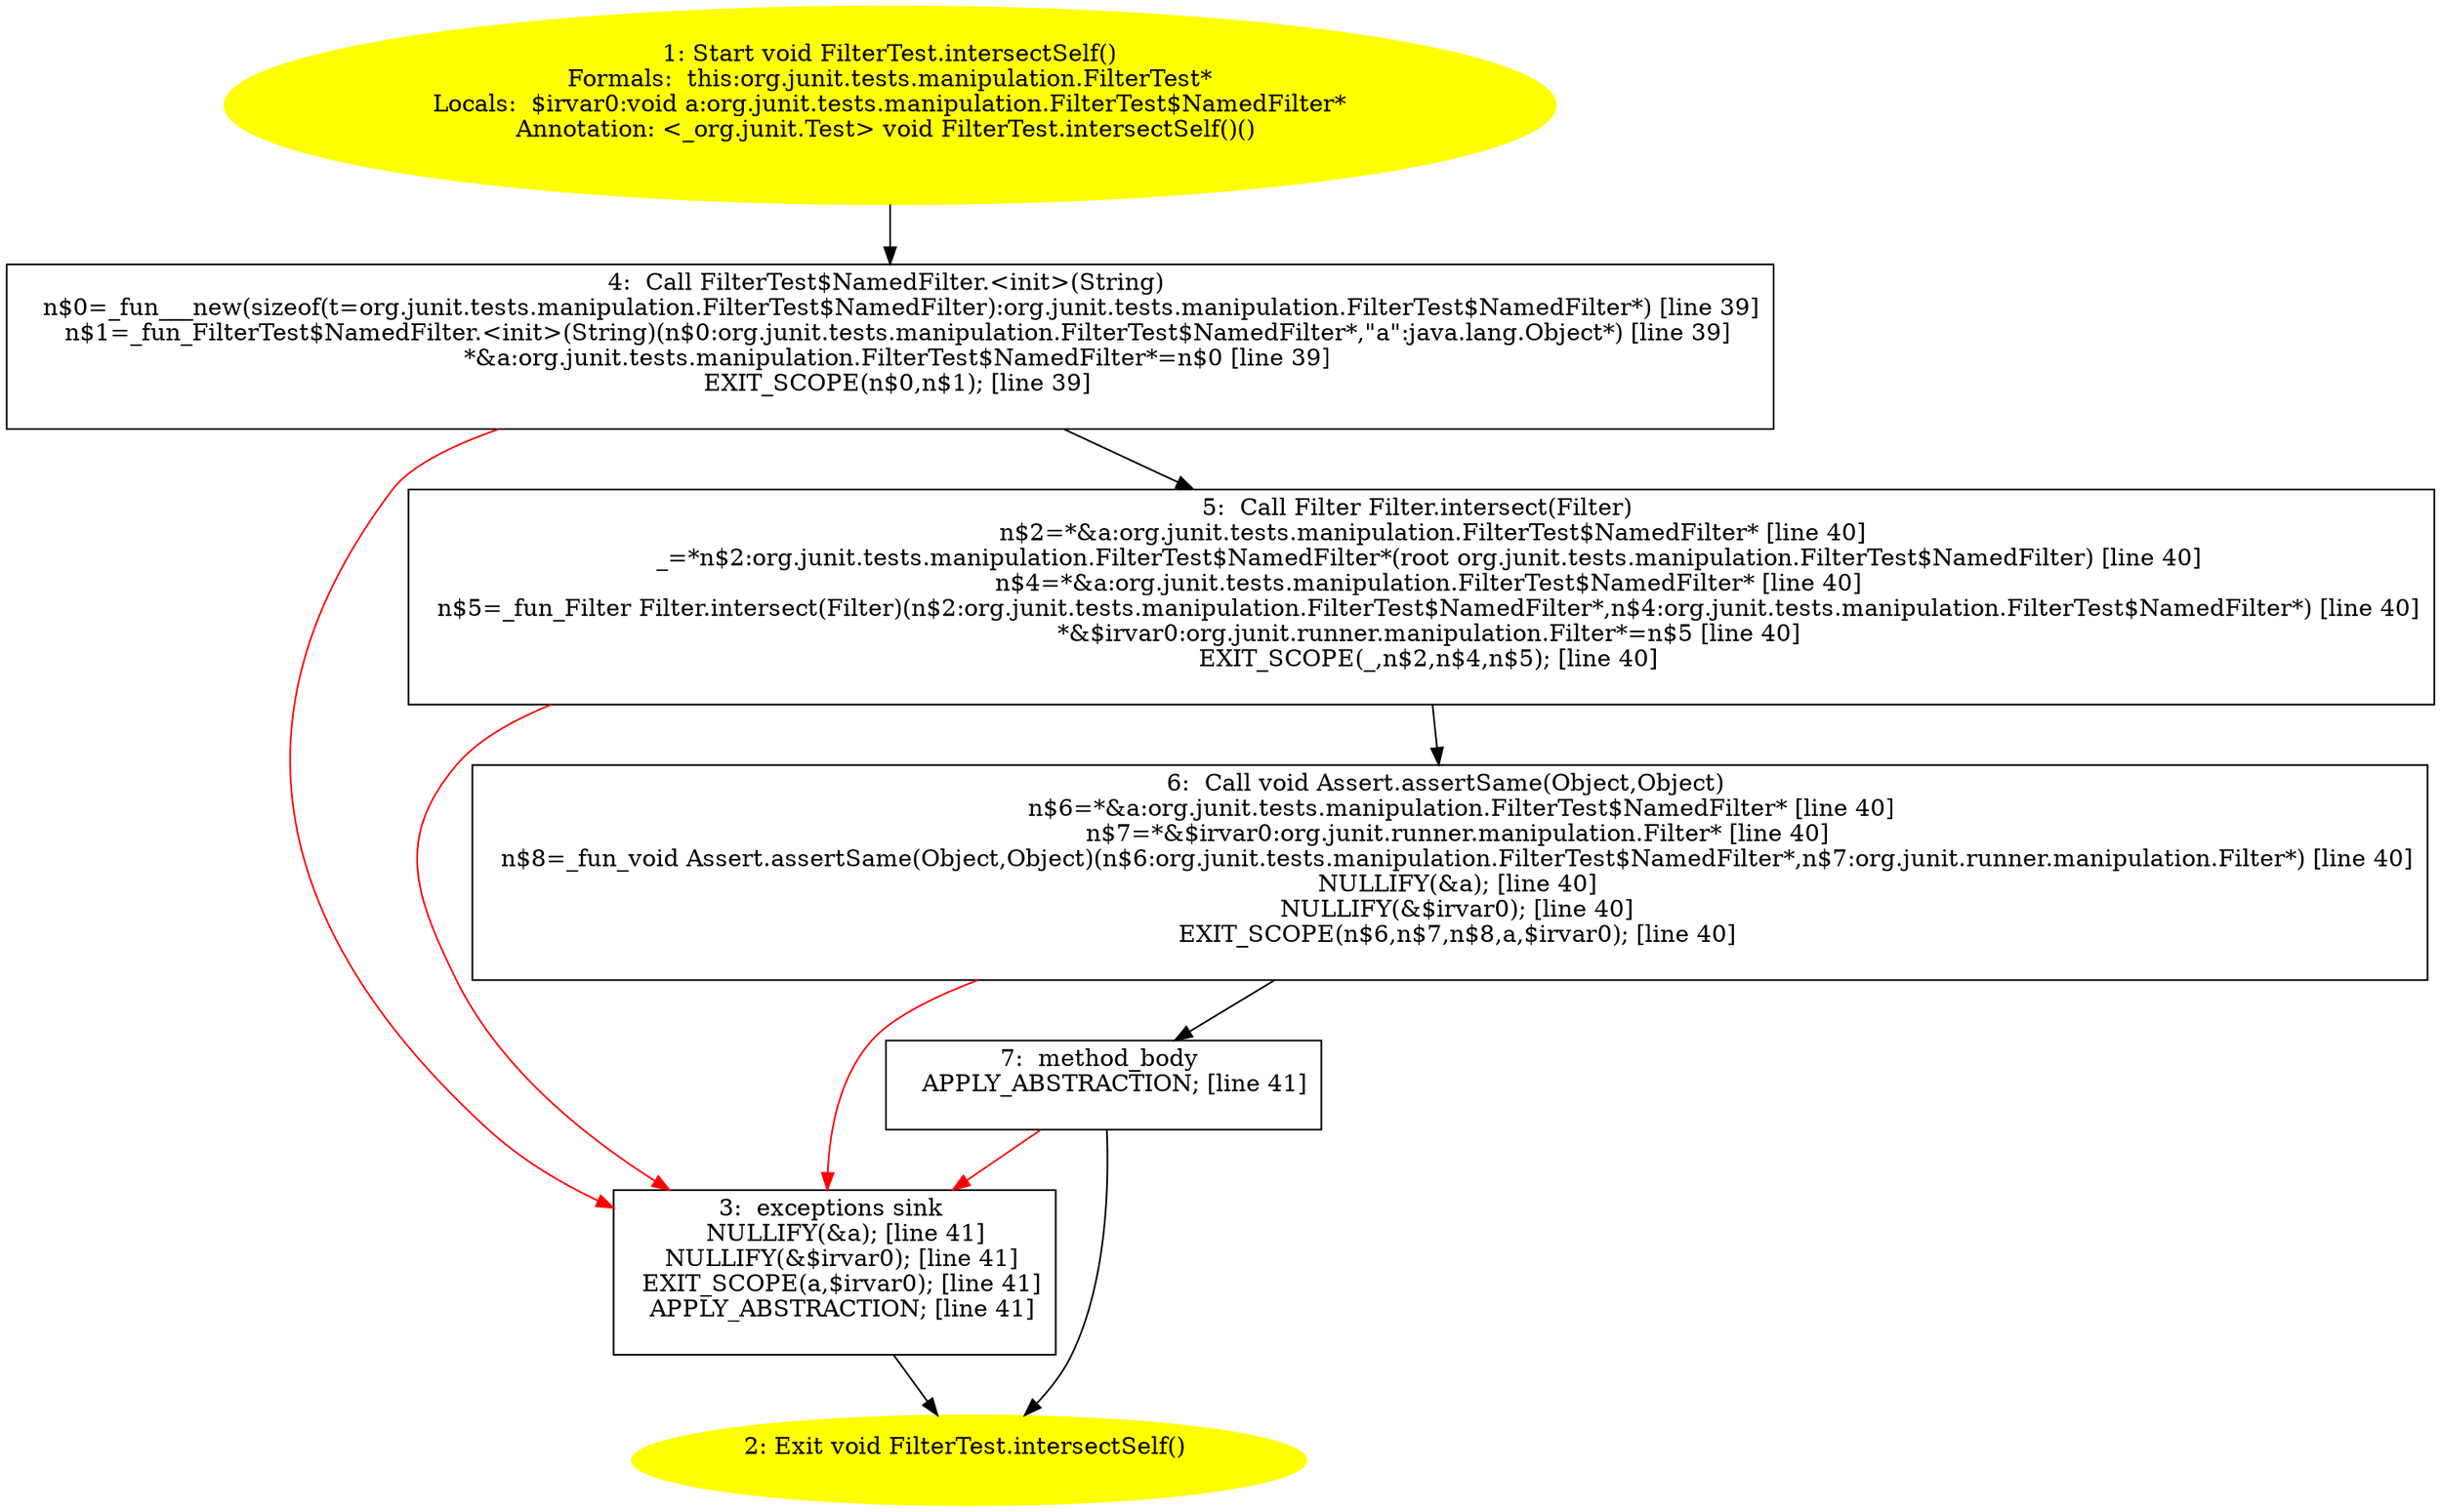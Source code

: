 /* @generated */
digraph cfg {
"org.junit.tests.manipulation.FilterTest.intersectSelf():void.8d4df7b923cc3ee4380d61526b95a04e_1" [label="1: Start void FilterTest.intersectSelf()\nFormals:  this:org.junit.tests.manipulation.FilterTest*\nLocals:  $irvar0:void a:org.junit.tests.manipulation.FilterTest$NamedFilter*\nAnnotation: <_org.junit.Test> void FilterTest.intersectSelf()() \n  " color=yellow style=filled]
	

	 "org.junit.tests.manipulation.FilterTest.intersectSelf():void.8d4df7b923cc3ee4380d61526b95a04e_1" -> "org.junit.tests.manipulation.FilterTest.intersectSelf():void.8d4df7b923cc3ee4380d61526b95a04e_4" ;
"org.junit.tests.manipulation.FilterTest.intersectSelf():void.8d4df7b923cc3ee4380d61526b95a04e_2" [label="2: Exit void FilterTest.intersectSelf() \n  " color=yellow style=filled]
	

"org.junit.tests.manipulation.FilterTest.intersectSelf():void.8d4df7b923cc3ee4380d61526b95a04e_3" [label="3:  exceptions sink \n   NULLIFY(&a); [line 41]\n  NULLIFY(&$irvar0); [line 41]\n  EXIT_SCOPE(a,$irvar0); [line 41]\n  APPLY_ABSTRACTION; [line 41]\n " shape="box"]
	

	 "org.junit.tests.manipulation.FilterTest.intersectSelf():void.8d4df7b923cc3ee4380d61526b95a04e_3" -> "org.junit.tests.manipulation.FilterTest.intersectSelf():void.8d4df7b923cc3ee4380d61526b95a04e_2" ;
"org.junit.tests.manipulation.FilterTest.intersectSelf():void.8d4df7b923cc3ee4380d61526b95a04e_4" [label="4:  Call FilterTest$NamedFilter.<init>(String) \n   n$0=_fun___new(sizeof(t=org.junit.tests.manipulation.FilterTest$NamedFilter):org.junit.tests.manipulation.FilterTest$NamedFilter*) [line 39]\n  n$1=_fun_FilterTest$NamedFilter.<init>(String)(n$0:org.junit.tests.manipulation.FilterTest$NamedFilter*,\"a\":java.lang.Object*) [line 39]\n  *&a:org.junit.tests.manipulation.FilterTest$NamedFilter*=n$0 [line 39]\n  EXIT_SCOPE(n$0,n$1); [line 39]\n " shape="box"]
	

	 "org.junit.tests.manipulation.FilterTest.intersectSelf():void.8d4df7b923cc3ee4380d61526b95a04e_4" -> "org.junit.tests.manipulation.FilterTest.intersectSelf():void.8d4df7b923cc3ee4380d61526b95a04e_5" ;
	 "org.junit.tests.manipulation.FilterTest.intersectSelf():void.8d4df7b923cc3ee4380d61526b95a04e_4" -> "org.junit.tests.manipulation.FilterTest.intersectSelf():void.8d4df7b923cc3ee4380d61526b95a04e_3" [color="red" ];
"org.junit.tests.manipulation.FilterTest.intersectSelf():void.8d4df7b923cc3ee4380d61526b95a04e_5" [label="5:  Call Filter Filter.intersect(Filter) \n   n$2=*&a:org.junit.tests.manipulation.FilterTest$NamedFilter* [line 40]\n  _=*n$2:org.junit.tests.manipulation.FilterTest$NamedFilter*(root org.junit.tests.manipulation.FilterTest$NamedFilter) [line 40]\n  n$4=*&a:org.junit.tests.manipulation.FilterTest$NamedFilter* [line 40]\n  n$5=_fun_Filter Filter.intersect(Filter)(n$2:org.junit.tests.manipulation.FilterTest$NamedFilter*,n$4:org.junit.tests.manipulation.FilterTest$NamedFilter*) [line 40]\n  *&$irvar0:org.junit.runner.manipulation.Filter*=n$5 [line 40]\n  EXIT_SCOPE(_,n$2,n$4,n$5); [line 40]\n " shape="box"]
	

	 "org.junit.tests.manipulation.FilterTest.intersectSelf():void.8d4df7b923cc3ee4380d61526b95a04e_5" -> "org.junit.tests.manipulation.FilterTest.intersectSelf():void.8d4df7b923cc3ee4380d61526b95a04e_6" ;
	 "org.junit.tests.manipulation.FilterTest.intersectSelf():void.8d4df7b923cc3ee4380d61526b95a04e_5" -> "org.junit.tests.manipulation.FilterTest.intersectSelf():void.8d4df7b923cc3ee4380d61526b95a04e_3" [color="red" ];
"org.junit.tests.manipulation.FilterTest.intersectSelf():void.8d4df7b923cc3ee4380d61526b95a04e_6" [label="6:  Call void Assert.assertSame(Object,Object) \n   n$6=*&a:org.junit.tests.manipulation.FilterTest$NamedFilter* [line 40]\n  n$7=*&$irvar0:org.junit.runner.manipulation.Filter* [line 40]\n  n$8=_fun_void Assert.assertSame(Object,Object)(n$6:org.junit.tests.manipulation.FilterTest$NamedFilter*,n$7:org.junit.runner.manipulation.Filter*) [line 40]\n  NULLIFY(&a); [line 40]\n  NULLIFY(&$irvar0); [line 40]\n  EXIT_SCOPE(n$6,n$7,n$8,a,$irvar0); [line 40]\n " shape="box"]
	

	 "org.junit.tests.manipulation.FilterTest.intersectSelf():void.8d4df7b923cc3ee4380d61526b95a04e_6" -> "org.junit.tests.manipulation.FilterTest.intersectSelf():void.8d4df7b923cc3ee4380d61526b95a04e_7" ;
	 "org.junit.tests.manipulation.FilterTest.intersectSelf():void.8d4df7b923cc3ee4380d61526b95a04e_6" -> "org.junit.tests.manipulation.FilterTest.intersectSelf():void.8d4df7b923cc3ee4380d61526b95a04e_3" [color="red" ];
"org.junit.tests.manipulation.FilterTest.intersectSelf():void.8d4df7b923cc3ee4380d61526b95a04e_7" [label="7:  method_body \n   APPLY_ABSTRACTION; [line 41]\n " shape="box"]
	

	 "org.junit.tests.manipulation.FilterTest.intersectSelf():void.8d4df7b923cc3ee4380d61526b95a04e_7" -> "org.junit.tests.manipulation.FilterTest.intersectSelf():void.8d4df7b923cc3ee4380d61526b95a04e_2" ;
	 "org.junit.tests.manipulation.FilterTest.intersectSelf():void.8d4df7b923cc3ee4380d61526b95a04e_7" -> "org.junit.tests.manipulation.FilterTest.intersectSelf():void.8d4df7b923cc3ee4380d61526b95a04e_3" [color="red" ];
}
